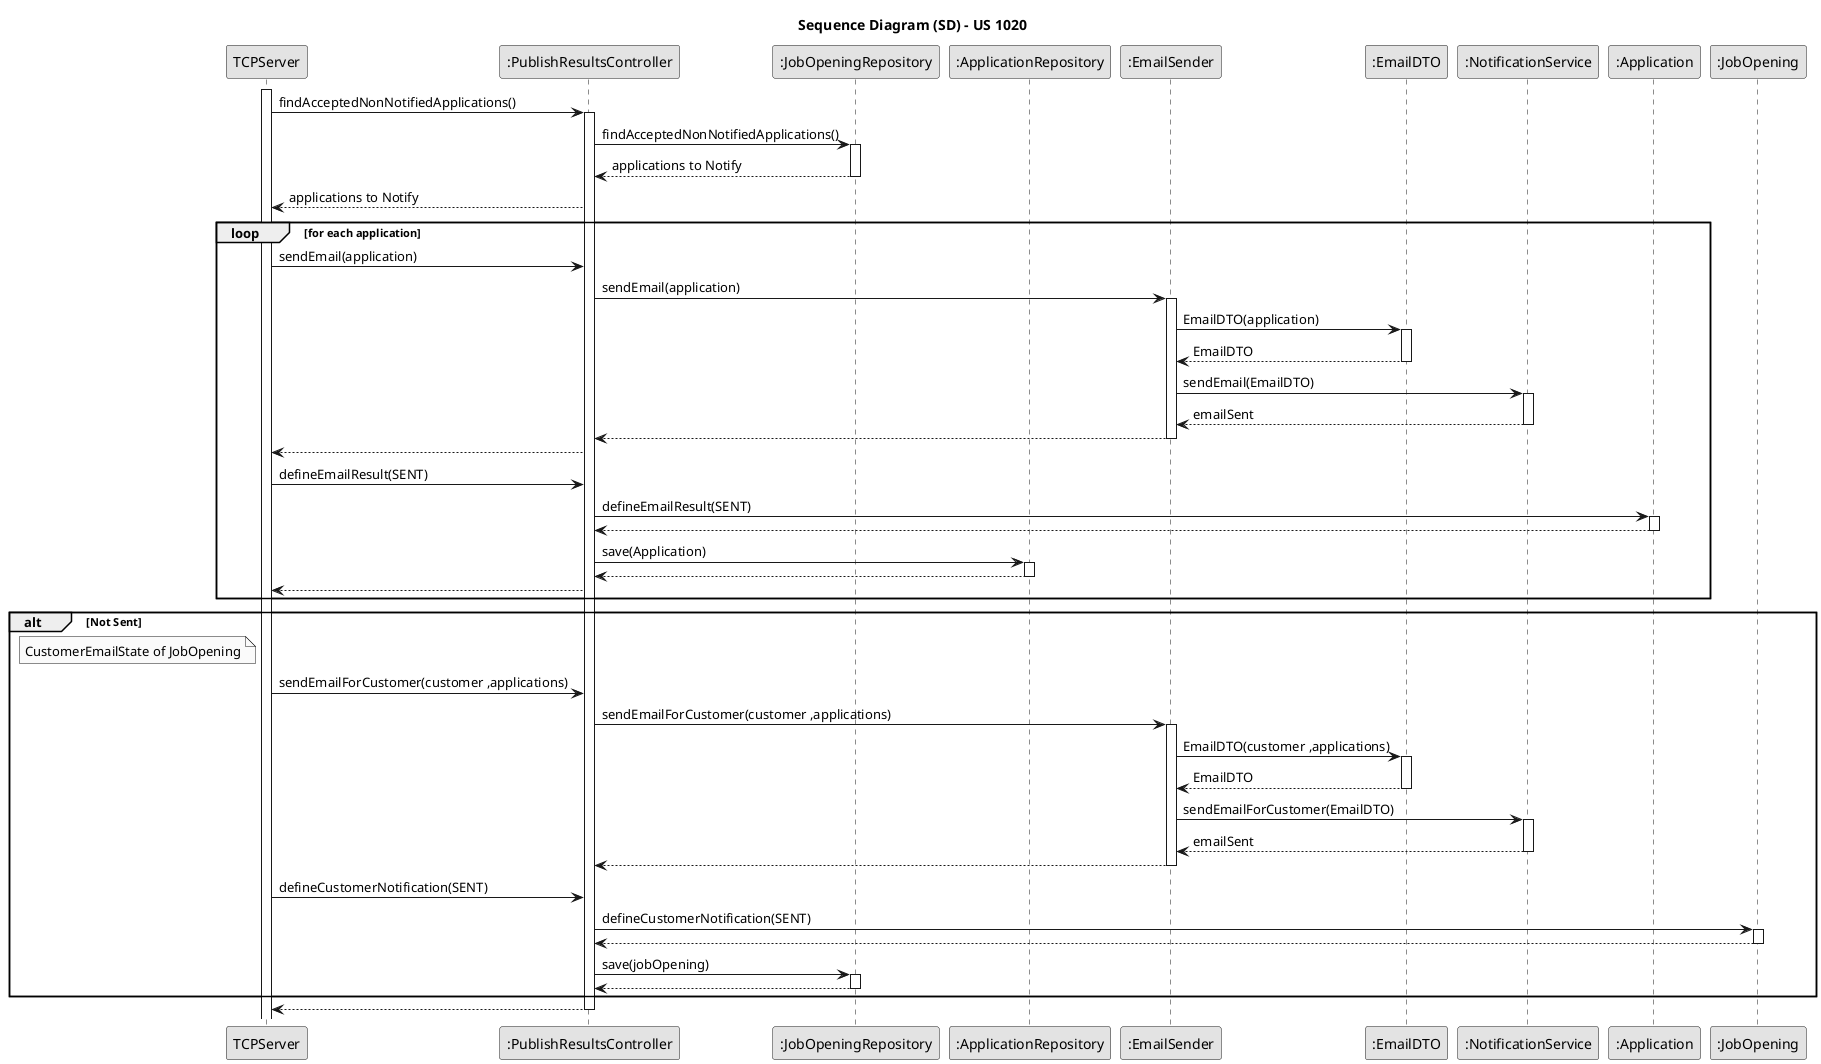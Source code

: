 @startuml
skinparam monochrome true
skinparam packageStyle rectangle
skinparam shadowing false

title Sequence Diagram (SD) - US 1020

participant "TCPServer" as Sv
participant ":PublishResultsController" as Controller
participant ":JobOpeningRepository" as JobRep
participant ":ApplicationRepository" as AppRep
participant ":EmailSender" as EmailSender
participant ":EmailDTO" as EmailDTO
participant ":NotificationService" as NotiSvc
participant ":Application" as App
participant ":JobOpening" as JobOpening


activate Sv

Sv -> Controller : findAcceptedNonNotifiedApplications()

activate Controller

Controller -> JobRep : findAcceptedNonNotifiedApplications()
activate JobRep

JobRep --> Controller : applications to Notify
deactivate JobRep

Controller --> Sv : applications to Notify

loop for each application
    Sv -> Controller : sendEmail(application)

    Controller -> EmailSender : sendEmail(application)
    activate EmailSender

    EmailSender -> EmailDTO : EmailDTO(application)
    activate EmailDTO

    EmailDTO --> EmailSender : EmailDTO
    deactivate EmailDTO


    EmailSender -> NotiSvc : sendEmail(EmailDTO)
    activate NotiSvc

    NotiSvc --> EmailSender : emailSent
    deactivate NotiSvc

    EmailSender --> Controller
    deactivate EmailSender

    Controller --> Sv

    Sv -> Controller : defineEmailResult(SENT)
    Controller -> App : defineEmailResult(SENT)
    activate App

    App --> Controller
    deactivate App
    deactivate AppRep

    Controller -> AppRep : save(Application)
    activate AppRep

    AppRep --> Controller
    deactivate AppRep

    Controller --> Sv
end


alt Not Sent
note left of Sv
    CustomerEmailState of JobOpening
end note

    Sv -> Controller : sendEmailForCustomer(customer ,applications)

    Controller -> EmailSender : sendEmailForCustomer(customer ,applications)
    activate EmailSender

    EmailSender -> EmailDTO : EmailDTO(customer ,applications)
    activate EmailDTO

    EmailDTO --> EmailSender : EmailDTO
    deactivate EmailDTO


    EmailSender -> NotiSvc : sendEmailForCustomer(EmailDTO)
    activate NotiSvc

    NotiSvc --> EmailSender : emailSent
    deactivate NotiSvc

    EmailSender --> Controller
    deactivate EmailSender

    Sv -> Controller : defineCustomerNotification(SENT)
    Controller -> JobOpening : defineCustomerNotification(SENT)
    activate JobOpening

    JobOpening --> Controller
    deactivate JobOpening
    deactivate JobRep

    Controller -> JobRep : save(jobOpening)
    activate JobRep

    JobRep --> Controller
    deactivate JobRep
end

    Controller --> Sv

deactivate Controller








@enduml